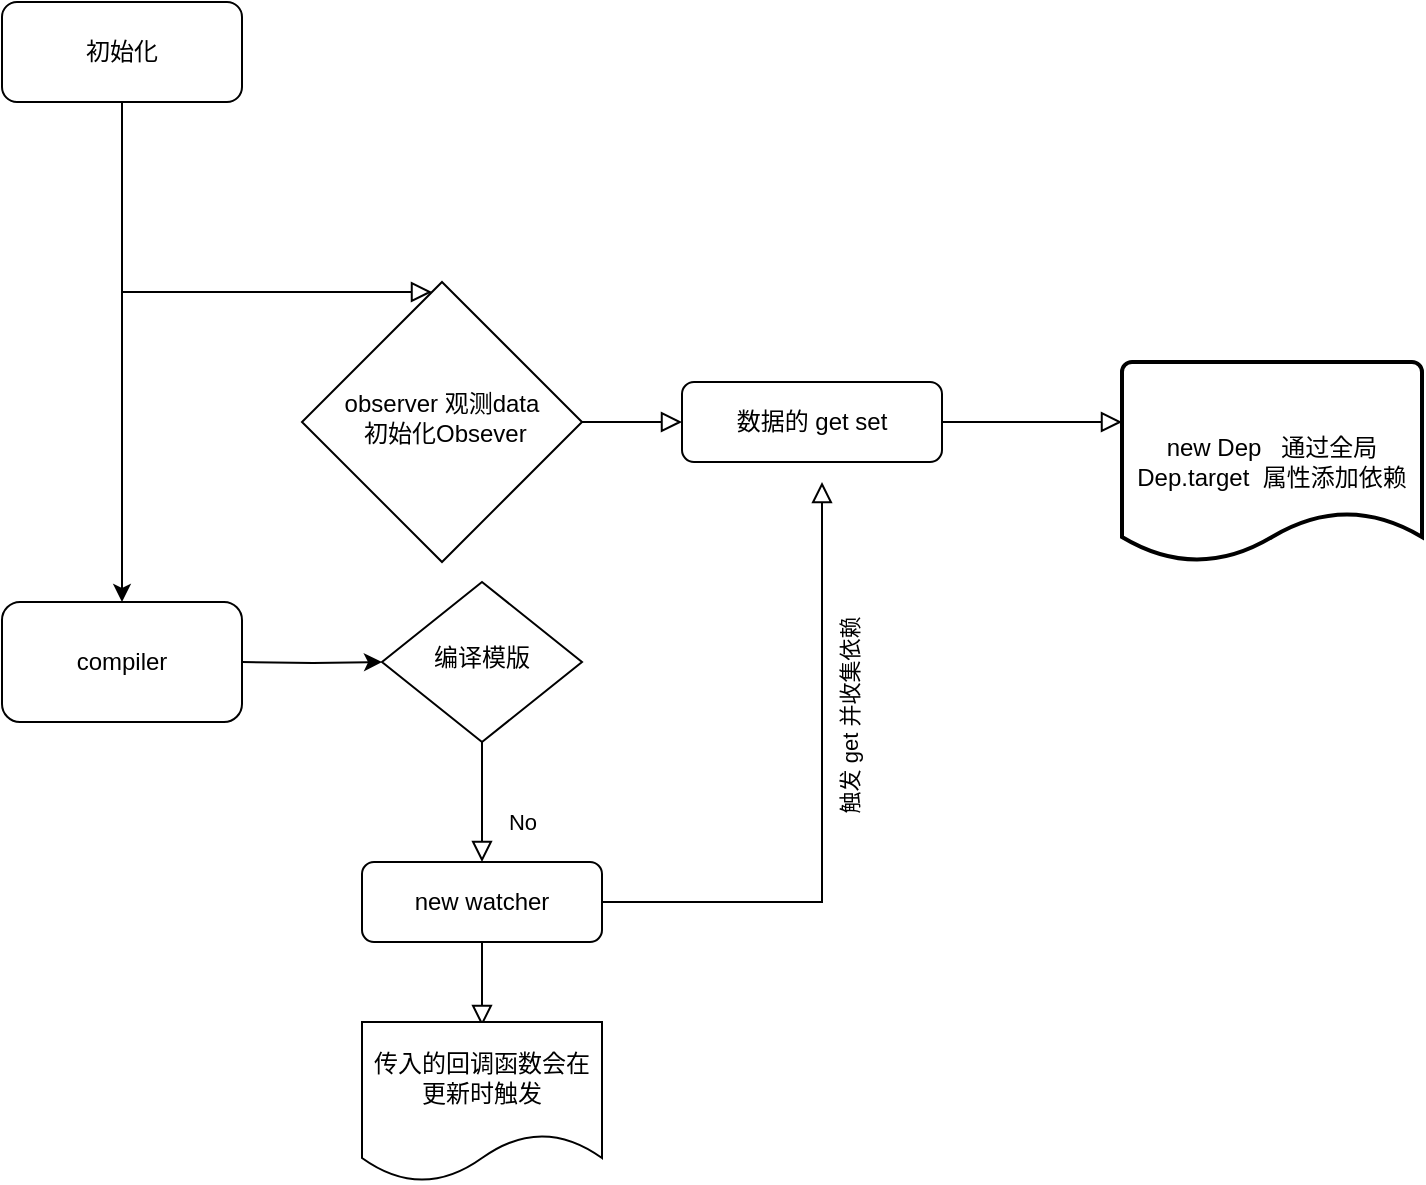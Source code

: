 <mxfile version="21.1.7" type="github">
  <diagram id="C5RBs43oDa-KdzZeNtuy" name="Page-1">
    <mxGraphModel dx="1620" dy="1054" grid="1" gridSize="10" guides="1" tooltips="1" connect="1" arrows="1" fold="1" page="1" pageScale="1" pageWidth="827" pageHeight="1169" math="0" shadow="0">
      <root>
        <mxCell id="WIyWlLk6GJQsqaUBKTNV-0" />
        <mxCell id="WIyWlLk6GJQsqaUBKTNV-1" parent="WIyWlLk6GJQsqaUBKTNV-0" />
        <mxCell id="fcGTVNWd_TV8kaiuEfBI-0" value="" style="rounded=0;html=1;jettySize=auto;orthogonalLoop=1;fontSize=11;endArrow=block;endFill=0;endSize=8;strokeWidth=1;shadow=0;labelBackgroundColor=none;edgeStyle=orthogonalEdgeStyle;" parent="WIyWlLk6GJQsqaUBKTNV-1" source="fcGTVNWd_TV8kaiuEfBI-1" target="fcGTVNWd_TV8kaiuEfBI-4" edge="1">
          <mxGeometry relative="1" as="geometry">
            <Array as="points">
              <mxPoint x="270" y="285" />
              <mxPoint x="270" y="285" />
            </Array>
          </mxGeometry>
        </mxCell>
        <mxCell id="GW43se2g0xHfsc_rCMs8-4" value="" style="edgeStyle=orthogonalEdgeStyle;rounded=0;orthogonalLoop=1;jettySize=auto;html=1;" edge="1" parent="WIyWlLk6GJQsqaUBKTNV-1" source="fcGTVNWd_TV8kaiuEfBI-1" target="GW43se2g0xHfsc_rCMs8-3">
          <mxGeometry relative="1" as="geometry" />
        </mxCell>
        <mxCell id="fcGTVNWd_TV8kaiuEfBI-1" value="初始化" style="rounded=1;whiteSpace=wrap;html=1;fontSize=12;glass=0;strokeWidth=1;shadow=0;" parent="WIyWlLk6GJQsqaUBKTNV-1" vertex="1">
          <mxGeometry x="30" y="140" width="120" height="50" as="geometry" />
        </mxCell>
        <mxCell id="fcGTVNWd_TV8kaiuEfBI-3" value="" style="edgeStyle=orthogonalEdgeStyle;rounded=0;html=1;jettySize=auto;orthogonalLoop=1;fontSize=11;endArrow=block;endFill=0;endSize=8;strokeWidth=1;shadow=0;labelBackgroundColor=none;" parent="WIyWlLk6GJQsqaUBKTNV-1" source="fcGTVNWd_TV8kaiuEfBI-4" target="fcGTVNWd_TV8kaiuEfBI-6" edge="1">
          <mxGeometry y="10" relative="1" as="geometry">
            <mxPoint as="offset" />
          </mxGeometry>
        </mxCell>
        <mxCell id="fcGTVNWd_TV8kaiuEfBI-4" value="observer 观测data&lt;br&gt;&lt;span style=&quot;white-space: pre;&quot;&gt;	&lt;/span&gt;初始化Obsever" style="rhombus;whiteSpace=wrap;html=1;shadow=0;fontFamily=Helvetica;fontSize=12;align=center;strokeWidth=1;spacing=6;spacingTop=-4;" parent="WIyWlLk6GJQsqaUBKTNV-1" vertex="1">
          <mxGeometry x="180" y="280" width="140" height="140" as="geometry" />
        </mxCell>
        <mxCell id="fcGTVNWd_TV8kaiuEfBI-5" style="rounded=0;html=1;jettySize=auto;orthogonalLoop=1;fontSize=11;endArrow=block;endFill=0;endSize=8;strokeWidth=1;shadow=0;labelBackgroundColor=none;edgeStyle=orthogonalEdgeStyle;" parent="WIyWlLk6GJQsqaUBKTNV-1" source="fcGTVNWd_TV8kaiuEfBI-6" edge="1">
          <mxGeometry relative="1" as="geometry">
            <mxPoint x="590" y="350" as="targetPoint" />
          </mxGeometry>
        </mxCell>
        <mxCell id="fcGTVNWd_TV8kaiuEfBI-6" value="数据的 get set" style="rounded=1;whiteSpace=wrap;html=1;fontSize=12;glass=0;strokeWidth=1;shadow=0;" parent="WIyWlLk6GJQsqaUBKTNV-1" vertex="1">
          <mxGeometry x="370" y="330" width="130" height="40" as="geometry" />
        </mxCell>
        <mxCell id="fcGTVNWd_TV8kaiuEfBI-7" value="No" style="rounded=0;html=1;jettySize=auto;orthogonalLoop=1;fontSize=11;endArrow=block;endFill=0;endSize=8;strokeWidth=1;shadow=0;labelBackgroundColor=none;edgeStyle=orthogonalEdgeStyle;" parent="WIyWlLk6GJQsqaUBKTNV-1" source="fcGTVNWd_TV8kaiuEfBI-8" target="fcGTVNWd_TV8kaiuEfBI-11" edge="1">
          <mxGeometry x="0.333" y="20" relative="1" as="geometry">
            <mxPoint as="offset" />
          </mxGeometry>
        </mxCell>
        <mxCell id="GW43se2g0xHfsc_rCMs8-0" style="edgeStyle=orthogonalEdgeStyle;rounded=0;orthogonalLoop=1;jettySize=auto;html=1;entryX=0;entryY=0.5;entryDx=0;entryDy=0;" edge="1" parent="WIyWlLk6GJQsqaUBKTNV-1" target="fcGTVNWd_TV8kaiuEfBI-8">
          <mxGeometry relative="1" as="geometry">
            <mxPoint x="120" y="470" as="targetPoint" />
            <mxPoint x="150" y="470" as="sourcePoint" />
            <Array as="points" />
          </mxGeometry>
        </mxCell>
        <mxCell id="fcGTVNWd_TV8kaiuEfBI-8" value="编译模版" style="rhombus;whiteSpace=wrap;html=1;shadow=0;fontFamily=Helvetica;fontSize=12;align=center;strokeWidth=1;spacing=6;spacingTop=-4;" parent="WIyWlLk6GJQsqaUBKTNV-1" vertex="1">
          <mxGeometry x="220" y="430" width="100" height="80" as="geometry" />
        </mxCell>
        <mxCell id="fcGTVNWd_TV8kaiuEfBI-9" value="触发 get 并收集&lt;font face=&quot;Verdana&quot;&gt;依赖&lt;/font&gt;" style="rounded=0;html=1;jettySize=auto;orthogonalLoop=1;fontSize=11;endArrow=block;endFill=0;endSize=8;strokeWidth=1;shadow=0;labelBackgroundColor=none;edgeStyle=orthogonalEdgeStyle;horizontal=0;verticalAlign=bottom;" parent="WIyWlLk6GJQsqaUBKTNV-1" source="fcGTVNWd_TV8kaiuEfBI-11" edge="1">
          <mxGeometry x="0.25" y="-20" relative="1" as="geometry">
            <mxPoint x="440" y="380" as="targetPoint" />
            <Array as="points">
              <mxPoint x="440" y="590" />
            </Array>
            <mxPoint as="offset" />
          </mxGeometry>
        </mxCell>
        <mxCell id="fcGTVNWd_TV8kaiuEfBI-10" style="rounded=0;html=1;jettySize=auto;orthogonalLoop=1;fontSize=11;endArrow=block;endFill=0;endSize=8;strokeWidth=1;shadow=0;labelBackgroundColor=none;edgeStyle=orthogonalEdgeStyle;" parent="WIyWlLk6GJQsqaUBKTNV-1" source="fcGTVNWd_TV8kaiuEfBI-11" edge="1">
          <mxGeometry relative="1" as="geometry">
            <mxPoint x="270" y="652" as="targetPoint" />
          </mxGeometry>
        </mxCell>
        <mxCell id="fcGTVNWd_TV8kaiuEfBI-11" value="new watcher" style="rounded=1;whiteSpace=wrap;html=1;fontSize=12;glass=0;strokeWidth=1;shadow=0;" parent="WIyWlLk6GJQsqaUBKTNV-1" vertex="1">
          <mxGeometry x="210" y="570" width="120" height="40" as="geometry" />
        </mxCell>
        <mxCell id="fcGTVNWd_TV8kaiuEfBI-12" value="传入的回调函数会在更新时触发" style="shape=document;whiteSpace=wrap;html=1;boundedLbl=1;" parent="WIyWlLk6GJQsqaUBKTNV-1" vertex="1">
          <mxGeometry x="210" y="650" width="120" height="80" as="geometry" />
        </mxCell>
        <mxCell id="fcGTVNWd_TV8kaiuEfBI-13" value="new Dep&amp;nbsp; &amp;nbsp;通过全局 Dep.target&amp;nbsp; 属性添加依赖" style="strokeWidth=2;html=1;shape=mxgraph.flowchart.document2;whiteSpace=wrap;size=0.25;" parent="WIyWlLk6GJQsqaUBKTNV-1" vertex="1">
          <mxGeometry x="590" y="320" width="150" height="100" as="geometry" />
        </mxCell>
        <mxCell id="GW43se2g0xHfsc_rCMs8-3" value="compiler" style="whiteSpace=wrap;html=1;rounded=1;glass=0;strokeWidth=1;shadow=0;" vertex="1" parent="WIyWlLk6GJQsqaUBKTNV-1">
          <mxGeometry x="30" y="440" width="120" height="60" as="geometry" />
        </mxCell>
      </root>
    </mxGraphModel>
  </diagram>
</mxfile>
